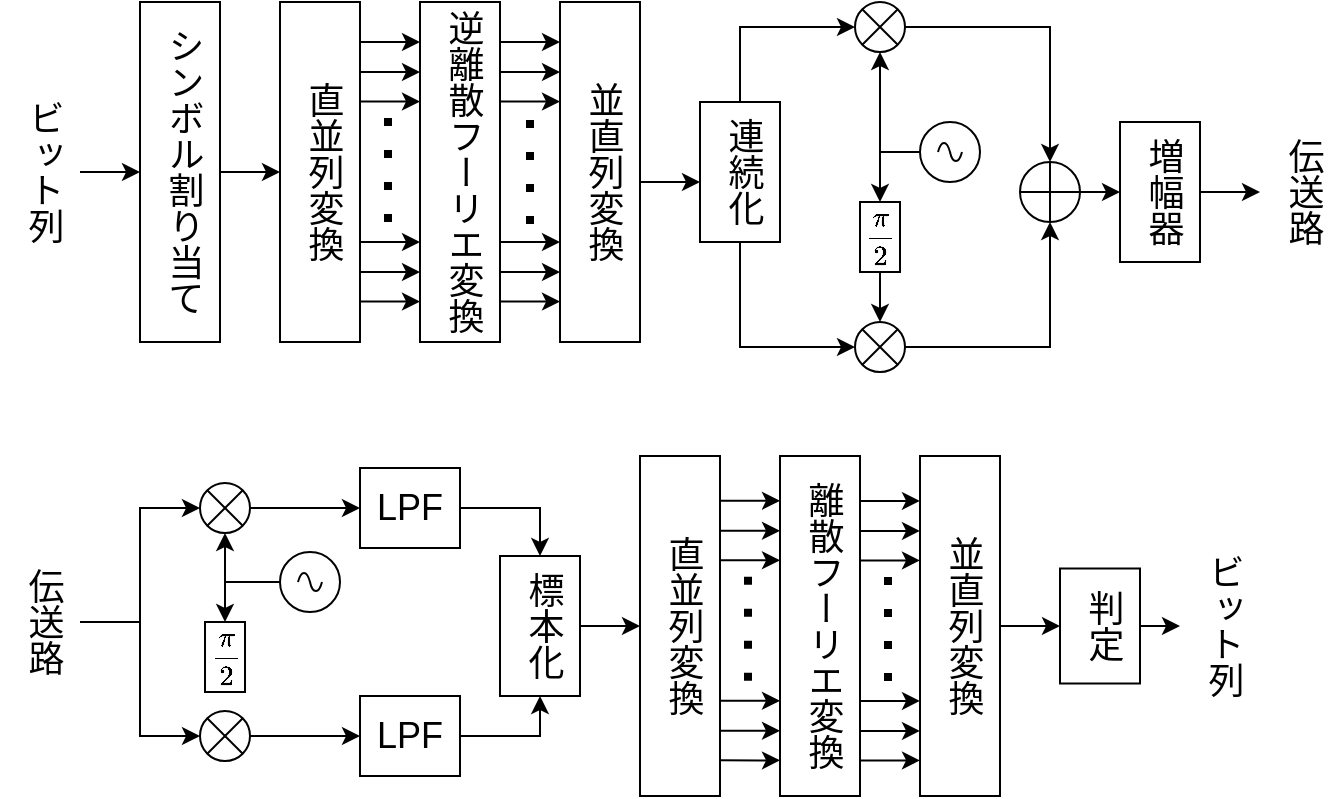 <mxfile version="26.0.16">
  <diagram name="ページ1" id="2hg4AuzDSONA4Mp5c8Wv">
    <mxGraphModel dx="875" dy="504" grid="1" gridSize="10" guides="1" tooltips="1" connect="1" arrows="1" fold="1" page="1" pageScale="1" pageWidth="827" pageHeight="1169" math="1" shadow="0">
      <root>
        <mxCell id="0" />
        <mxCell id="1" parent="0" />
        <mxCell id="G5l_VkCmDjPcZDWjGctJ-14" style="edgeStyle=orthogonalEdgeStyle;rounded=0;orthogonalLoop=1;jettySize=auto;html=1;exitX=1;exitY=0.5;exitDx=0;exitDy=0;entryX=0;entryY=0.5;entryDx=0;entryDy=0;" edge="1" parent="1" source="G5l_VkCmDjPcZDWjGctJ-1" target="G5l_VkCmDjPcZDWjGctJ-2">
          <mxGeometry relative="1" as="geometry" />
        </mxCell>
        <mxCell id="G5l_VkCmDjPcZDWjGctJ-1" value="&lt;font style=&quot;font-size: 18px;&quot;&gt;ビット列&lt;/font&gt;" style="rounded=0;whiteSpace=wrap;html=1;textDirection=vertical-lr;strokeColor=none;" vertex="1" parent="1">
          <mxGeometry x="40" y="255" width="40" height="120" as="geometry" />
        </mxCell>
        <mxCell id="G5l_VkCmDjPcZDWjGctJ-15" style="edgeStyle=orthogonalEdgeStyle;rounded=0;orthogonalLoop=1;jettySize=auto;html=1;exitX=1;exitY=0.5;exitDx=0;exitDy=0;entryX=0;entryY=0.5;entryDx=0;entryDy=0;" edge="1" parent="1" source="G5l_VkCmDjPcZDWjGctJ-2" target="G5l_VkCmDjPcZDWjGctJ-3">
          <mxGeometry relative="1" as="geometry" />
        </mxCell>
        <mxCell id="G5l_VkCmDjPcZDWjGctJ-2" value="&lt;font style=&quot;font-size: 18px;&quot;&gt;シンボル割り当て&lt;/font&gt;" style="rounded=0;whiteSpace=wrap;html=1;textDirection=vertical-lr;" vertex="1" parent="1">
          <mxGeometry x="110" y="230" width="40" height="170" as="geometry" />
        </mxCell>
        <mxCell id="G5l_VkCmDjPcZDWjGctJ-3" value="&lt;font style=&quot;font-size: 18px;&quot;&gt;直並列変換&lt;/font&gt;" style="rounded=0;whiteSpace=wrap;html=1;textDirection=vertical-lr;" vertex="1" parent="1">
          <mxGeometry x="180" y="230" width="40" height="170" as="geometry" />
        </mxCell>
        <mxCell id="G5l_VkCmDjPcZDWjGctJ-4" value="&lt;span style=&quot;font-size: 18px;&quot;&gt;逆離散フーリエ変換&lt;/span&gt;" style="rounded=0;whiteSpace=wrap;html=1;textDirection=vertical-lr;" vertex="1" parent="1">
          <mxGeometry x="250" y="230" width="40" height="170" as="geometry" />
        </mxCell>
        <mxCell id="G5l_VkCmDjPcZDWjGctJ-5" value="&lt;span style=&quot;font-size: 18px;&quot;&gt;並直列変換&lt;/span&gt;" style="rounded=0;whiteSpace=wrap;html=1;textDirection=vertical-lr;" vertex="1" parent="1">
          <mxGeometry x="320" y="230" width="40" height="170" as="geometry" />
        </mxCell>
        <mxCell id="G5l_VkCmDjPcZDWjGctJ-36" style="edgeStyle=orthogonalEdgeStyle;rounded=0;orthogonalLoop=1;jettySize=auto;html=1;exitX=0.5;exitY=1;exitDx=0;exitDy=0;entryX=0;entryY=0.5;entryDx=0;entryDy=0;" edge="1" parent="1" source="G5l_VkCmDjPcZDWjGctJ-6" target="G5l_VkCmDjPcZDWjGctJ-9">
          <mxGeometry relative="1" as="geometry" />
        </mxCell>
        <mxCell id="G5l_VkCmDjPcZDWjGctJ-37" style="edgeStyle=orthogonalEdgeStyle;rounded=0;orthogonalLoop=1;jettySize=auto;html=1;exitX=0.5;exitY=0;exitDx=0;exitDy=0;entryX=0;entryY=0.5;entryDx=0;entryDy=0;" edge="1" parent="1" source="G5l_VkCmDjPcZDWjGctJ-6" target="G5l_VkCmDjPcZDWjGctJ-32">
          <mxGeometry relative="1" as="geometry" />
        </mxCell>
        <mxCell id="G5l_VkCmDjPcZDWjGctJ-6" value="&lt;font style=&quot;font-size: 18px;&quot;&gt;連続化&lt;/font&gt;" style="rounded=0;whiteSpace=wrap;html=1;textDirection=vertical-lr;" vertex="1" parent="1">
          <mxGeometry x="390" y="280" width="40" height="70" as="geometry" />
        </mxCell>
        <mxCell id="G5l_VkCmDjPcZDWjGctJ-40" style="edgeStyle=orthogonalEdgeStyle;rounded=0;orthogonalLoop=1;jettySize=auto;html=1;exitX=0.5;exitY=1;exitDx=0;exitDy=0;entryX=0.5;entryY=0;entryDx=0;entryDy=0;" edge="1" parent="1" source="G5l_VkCmDjPcZDWjGctJ-7" target="G5l_VkCmDjPcZDWjGctJ-9">
          <mxGeometry relative="1" as="geometry" />
        </mxCell>
        <mxCell id="G5l_VkCmDjPcZDWjGctJ-7" value="$$\frac{\pi}{2}$$" style="rounded=0;whiteSpace=wrap;html=1;" vertex="1" parent="1">
          <mxGeometry x="470" y="330" width="20" height="35" as="geometry" />
        </mxCell>
        <mxCell id="G5l_VkCmDjPcZDWjGctJ-42" style="edgeStyle=orthogonalEdgeStyle;rounded=0;orthogonalLoop=1;jettySize=auto;html=1;exitX=1;exitY=0.5;exitDx=0;exitDy=0;entryX=0.5;entryY=1;entryDx=0;entryDy=0;" edge="1" parent="1" source="G5l_VkCmDjPcZDWjGctJ-9" target="G5l_VkCmDjPcZDWjGctJ-10">
          <mxGeometry relative="1" as="geometry" />
        </mxCell>
        <mxCell id="G5l_VkCmDjPcZDWjGctJ-9" value="" style="shape=sumEllipse;perimeter=ellipsePerimeter;whiteSpace=wrap;html=1;backgroundOutline=1;" vertex="1" parent="1">
          <mxGeometry x="467.5" y="390" width="25" height="25" as="geometry" />
        </mxCell>
        <mxCell id="G5l_VkCmDjPcZDWjGctJ-43" style="edgeStyle=orthogonalEdgeStyle;rounded=0;orthogonalLoop=1;jettySize=auto;html=1;exitX=1;exitY=0.5;exitDx=0;exitDy=0;entryX=0;entryY=0.5;entryDx=0;entryDy=0;" edge="1" parent="1" source="G5l_VkCmDjPcZDWjGctJ-10" target="G5l_VkCmDjPcZDWjGctJ-12">
          <mxGeometry relative="1" as="geometry" />
        </mxCell>
        <mxCell id="G5l_VkCmDjPcZDWjGctJ-10" value="" style="shape=orEllipse;perimeter=ellipsePerimeter;whiteSpace=wrap;html=1;backgroundOutline=1;" vertex="1" parent="1">
          <mxGeometry x="550" y="310" width="30" height="30" as="geometry" />
        </mxCell>
        <mxCell id="G5l_VkCmDjPcZDWjGctJ-38" style="edgeStyle=orthogonalEdgeStyle;rounded=0;orthogonalLoop=1;jettySize=auto;html=1;exitX=0;exitY=0.5;exitDx=0;exitDy=0;exitPerimeter=0;entryX=0.5;entryY=1;entryDx=0;entryDy=0;" edge="1" parent="1" source="G5l_VkCmDjPcZDWjGctJ-11" target="G5l_VkCmDjPcZDWjGctJ-32">
          <mxGeometry relative="1" as="geometry" />
        </mxCell>
        <mxCell id="G5l_VkCmDjPcZDWjGctJ-11" value="" style="pointerEvents=1;verticalLabelPosition=bottom;shadow=0;dashed=0;align=center;html=1;verticalAlign=top;shape=mxgraph.electrical.signal_sources.source;aspect=fixed;points=[[0.5,0,0],[1,0.5,0],[0.5,1,0],[0,0.5,0]];elSignalType=ac;" vertex="1" parent="1">
          <mxGeometry x="500" y="290" width="30" height="30" as="geometry" />
        </mxCell>
        <mxCell id="G5l_VkCmDjPcZDWjGctJ-44" style="edgeStyle=orthogonalEdgeStyle;rounded=0;orthogonalLoop=1;jettySize=auto;html=1;exitX=1;exitY=0.5;exitDx=0;exitDy=0;entryX=0;entryY=0.5;entryDx=0;entryDy=0;" edge="1" parent="1" source="G5l_VkCmDjPcZDWjGctJ-12" target="G5l_VkCmDjPcZDWjGctJ-13">
          <mxGeometry relative="1" as="geometry" />
        </mxCell>
        <mxCell id="G5l_VkCmDjPcZDWjGctJ-12" value="&lt;span style=&quot;font-size: 18px;&quot;&gt;増幅器&lt;/span&gt;" style="rounded=0;whiteSpace=wrap;html=1;textDirection=vertical-lr;" vertex="1" parent="1">
          <mxGeometry x="600" y="290" width="40" height="70" as="geometry" />
        </mxCell>
        <mxCell id="G5l_VkCmDjPcZDWjGctJ-13" value="&lt;font style=&quot;font-size: 18px;&quot;&gt;伝送路&lt;/font&gt;" style="rounded=0;whiteSpace=wrap;html=1;textDirection=vertical-lr;strokeColor=none;" vertex="1" parent="1">
          <mxGeometry x="670" y="265" width="40" height="120" as="geometry" />
        </mxCell>
        <mxCell id="G5l_VkCmDjPcZDWjGctJ-16" style="edgeStyle=orthogonalEdgeStyle;rounded=0;orthogonalLoop=1;jettySize=auto;html=1;exitX=1;exitY=0.5;exitDx=0;exitDy=0;entryX=0;entryY=0.5;entryDx=0;entryDy=0;" edge="1" parent="1">
          <mxGeometry relative="1" as="geometry">
            <mxPoint x="220" y="250" as="sourcePoint" />
            <mxPoint x="250" y="250" as="targetPoint" />
          </mxGeometry>
        </mxCell>
        <mxCell id="G5l_VkCmDjPcZDWjGctJ-17" style="edgeStyle=orthogonalEdgeStyle;rounded=0;orthogonalLoop=1;jettySize=auto;html=1;exitX=1;exitY=0.5;exitDx=0;exitDy=0;entryX=0;entryY=0.5;entryDx=0;entryDy=0;" edge="1" parent="1">
          <mxGeometry relative="1" as="geometry">
            <mxPoint x="220" y="265" as="sourcePoint" />
            <mxPoint x="250" y="265" as="targetPoint" />
          </mxGeometry>
        </mxCell>
        <mxCell id="G5l_VkCmDjPcZDWjGctJ-18" style="edgeStyle=orthogonalEdgeStyle;rounded=0;orthogonalLoop=1;jettySize=auto;html=1;exitX=1;exitY=0.5;exitDx=0;exitDy=0;entryX=0;entryY=0.5;entryDx=0;entryDy=0;" edge="1" parent="1">
          <mxGeometry relative="1" as="geometry">
            <mxPoint x="220" y="279.77" as="sourcePoint" />
            <mxPoint x="250" y="279.77" as="targetPoint" />
            <Array as="points">
              <mxPoint x="220" y="279.77" />
              <mxPoint x="220" y="279.77" />
            </Array>
          </mxGeometry>
        </mxCell>
        <mxCell id="G5l_VkCmDjPcZDWjGctJ-19" style="edgeStyle=orthogonalEdgeStyle;rounded=0;orthogonalLoop=1;jettySize=auto;html=1;exitX=1;exitY=0.5;exitDx=0;exitDy=0;entryX=0;entryY=0.5;entryDx=0;entryDy=0;" edge="1" parent="1">
          <mxGeometry relative="1" as="geometry">
            <mxPoint x="290" y="250" as="sourcePoint" />
            <mxPoint x="320" y="250" as="targetPoint" />
          </mxGeometry>
        </mxCell>
        <mxCell id="G5l_VkCmDjPcZDWjGctJ-20" style="edgeStyle=orthogonalEdgeStyle;rounded=0;orthogonalLoop=1;jettySize=auto;html=1;exitX=1;exitY=0.5;exitDx=0;exitDy=0;entryX=0;entryY=0.5;entryDx=0;entryDy=0;" edge="1" parent="1">
          <mxGeometry relative="1" as="geometry">
            <mxPoint x="290" y="265" as="sourcePoint" />
            <mxPoint x="320" y="265" as="targetPoint" />
          </mxGeometry>
        </mxCell>
        <mxCell id="G5l_VkCmDjPcZDWjGctJ-21" style="edgeStyle=orthogonalEdgeStyle;rounded=0;orthogonalLoop=1;jettySize=auto;html=1;exitX=1;exitY=0.5;exitDx=0;exitDy=0;entryX=0;entryY=0.5;entryDx=0;entryDy=0;" edge="1" parent="1">
          <mxGeometry relative="1" as="geometry">
            <mxPoint x="290" y="279.77" as="sourcePoint" />
            <mxPoint x="320" y="279.77" as="targetPoint" />
            <Array as="points">
              <mxPoint x="290" y="279.77" />
              <mxPoint x="290" y="279.77" />
            </Array>
          </mxGeometry>
        </mxCell>
        <mxCell id="G5l_VkCmDjPcZDWjGctJ-25" style="edgeStyle=orthogonalEdgeStyle;rounded=0;orthogonalLoop=1;jettySize=auto;html=1;exitX=1;exitY=0.5;exitDx=0;exitDy=0;entryX=0;entryY=0.5;entryDx=0;entryDy=0;" edge="1" parent="1">
          <mxGeometry relative="1" as="geometry">
            <mxPoint x="220" y="350" as="sourcePoint" />
            <mxPoint x="250" y="350" as="targetPoint" />
          </mxGeometry>
        </mxCell>
        <mxCell id="G5l_VkCmDjPcZDWjGctJ-26" style="edgeStyle=orthogonalEdgeStyle;rounded=0;orthogonalLoop=1;jettySize=auto;html=1;exitX=1;exitY=0.5;exitDx=0;exitDy=0;entryX=0;entryY=0.5;entryDx=0;entryDy=0;" edge="1" parent="1">
          <mxGeometry relative="1" as="geometry">
            <mxPoint x="220" y="365" as="sourcePoint" />
            <mxPoint x="250" y="365" as="targetPoint" />
          </mxGeometry>
        </mxCell>
        <mxCell id="G5l_VkCmDjPcZDWjGctJ-27" style="edgeStyle=orthogonalEdgeStyle;rounded=0;orthogonalLoop=1;jettySize=auto;html=1;exitX=1;exitY=0.5;exitDx=0;exitDy=0;entryX=0;entryY=0.5;entryDx=0;entryDy=0;" edge="1" parent="1">
          <mxGeometry relative="1" as="geometry">
            <mxPoint x="220" y="379.77" as="sourcePoint" />
            <mxPoint x="250" y="379.77" as="targetPoint" />
            <Array as="points">
              <mxPoint x="240" y="380" />
              <mxPoint x="240" y="380" />
            </Array>
          </mxGeometry>
        </mxCell>
        <mxCell id="G5l_VkCmDjPcZDWjGctJ-28" style="edgeStyle=orthogonalEdgeStyle;rounded=0;orthogonalLoop=1;jettySize=auto;html=1;exitX=1;exitY=0.5;exitDx=0;exitDy=0;entryX=0;entryY=0.5;entryDx=0;entryDy=0;" edge="1" parent="1">
          <mxGeometry relative="1" as="geometry">
            <mxPoint x="290" y="350" as="sourcePoint" />
            <mxPoint x="320" y="350" as="targetPoint" />
          </mxGeometry>
        </mxCell>
        <mxCell id="G5l_VkCmDjPcZDWjGctJ-29" style="edgeStyle=orthogonalEdgeStyle;rounded=0;orthogonalLoop=1;jettySize=auto;html=1;exitX=1;exitY=0.5;exitDx=0;exitDy=0;entryX=0;entryY=0.5;entryDx=0;entryDy=0;" edge="1" parent="1">
          <mxGeometry relative="1" as="geometry">
            <mxPoint x="290" y="365" as="sourcePoint" />
            <mxPoint x="320" y="365" as="targetPoint" />
          </mxGeometry>
        </mxCell>
        <mxCell id="G5l_VkCmDjPcZDWjGctJ-30" style="edgeStyle=orthogonalEdgeStyle;rounded=0;orthogonalLoop=1;jettySize=auto;html=1;exitX=1;exitY=0.5;exitDx=0;exitDy=0;entryX=0;entryY=0.5;entryDx=0;entryDy=0;" edge="1" parent="1">
          <mxGeometry relative="1" as="geometry">
            <mxPoint x="290" y="379.77" as="sourcePoint" />
            <mxPoint x="320" y="379.77" as="targetPoint" />
            <Array as="points">
              <mxPoint x="310" y="380" />
              <mxPoint x="310" y="380" />
            </Array>
          </mxGeometry>
        </mxCell>
        <mxCell id="G5l_VkCmDjPcZDWjGctJ-31" style="edgeStyle=orthogonalEdgeStyle;rounded=0;orthogonalLoop=1;jettySize=auto;html=1;exitX=1;exitY=0.5;exitDx=0;exitDy=0;entryX=0;entryY=0.5;entryDx=0;entryDy=0;" edge="1" parent="1">
          <mxGeometry relative="1" as="geometry">
            <mxPoint x="360" y="320" as="sourcePoint" />
            <mxPoint x="390" y="320" as="targetPoint" />
            <Array as="points">
              <mxPoint x="380" y="320.23" />
              <mxPoint x="380" y="320.23" />
            </Array>
          </mxGeometry>
        </mxCell>
        <mxCell id="G5l_VkCmDjPcZDWjGctJ-41" style="edgeStyle=orthogonalEdgeStyle;rounded=0;orthogonalLoop=1;jettySize=auto;html=1;exitX=1;exitY=0.5;exitDx=0;exitDy=0;entryX=0.5;entryY=0;entryDx=0;entryDy=0;" edge="1" parent="1" source="G5l_VkCmDjPcZDWjGctJ-32" target="G5l_VkCmDjPcZDWjGctJ-10">
          <mxGeometry relative="1" as="geometry" />
        </mxCell>
        <mxCell id="G5l_VkCmDjPcZDWjGctJ-32" value="" style="shape=sumEllipse;perimeter=ellipsePerimeter;whiteSpace=wrap;html=1;backgroundOutline=1;" vertex="1" parent="1">
          <mxGeometry x="467.5" y="230" width="25" height="25" as="geometry" />
        </mxCell>
        <mxCell id="G5l_VkCmDjPcZDWjGctJ-39" style="edgeStyle=orthogonalEdgeStyle;rounded=0;orthogonalLoop=1;jettySize=auto;html=1;exitX=0;exitY=0.5;exitDx=0;exitDy=0;exitPerimeter=0;entryX=0.5;entryY=0;entryDx=0;entryDy=0;" edge="1" parent="1" source="G5l_VkCmDjPcZDWjGctJ-11" target="G5l_VkCmDjPcZDWjGctJ-7">
          <mxGeometry relative="1" as="geometry">
            <mxPoint x="540" y="319.5" as="sourcePoint" />
            <mxPoint x="490" y="269.5" as="targetPoint" />
          </mxGeometry>
        </mxCell>
        <mxCell id="G5l_VkCmDjPcZDWjGctJ-59" style="edgeStyle=orthogonalEdgeStyle;rounded=0;orthogonalLoop=1;jettySize=auto;html=1;exitX=1;exitY=0.5;exitDx=0;exitDy=0;entryX=0;entryY=0.5;entryDx=0;entryDy=0;" edge="1" parent="1" source="G5l_VkCmDjPcZDWjGctJ-45" target="G5l_VkCmDjPcZDWjGctJ-47">
          <mxGeometry relative="1" as="geometry" />
        </mxCell>
        <mxCell id="G5l_VkCmDjPcZDWjGctJ-60" style="edgeStyle=orthogonalEdgeStyle;rounded=0;orthogonalLoop=1;jettySize=auto;html=1;exitX=1;exitY=0.5;exitDx=0;exitDy=0;entryX=0;entryY=0.5;entryDx=0;entryDy=0;" edge="1" parent="1" source="G5l_VkCmDjPcZDWjGctJ-45" target="G5l_VkCmDjPcZDWjGctJ-46">
          <mxGeometry relative="1" as="geometry" />
        </mxCell>
        <mxCell id="G5l_VkCmDjPcZDWjGctJ-45" value="&lt;font style=&quot;font-size: 18px;&quot;&gt;伝送路&lt;/font&gt;" style="rounded=0;whiteSpace=wrap;html=1;textDirection=vertical-lr;strokeColor=none;" vertex="1" parent="1">
          <mxGeometry x="40" y="480" width="40" height="120" as="geometry" />
        </mxCell>
        <mxCell id="G5l_VkCmDjPcZDWjGctJ-64" style="edgeStyle=orthogonalEdgeStyle;rounded=0;orthogonalLoop=1;jettySize=auto;html=1;exitX=1;exitY=0.5;exitDx=0;exitDy=0;entryX=0;entryY=0.5;entryDx=0;entryDy=0;" edge="1" parent="1" source="G5l_VkCmDjPcZDWjGctJ-46" target="G5l_VkCmDjPcZDWjGctJ-51">
          <mxGeometry relative="1" as="geometry">
            <mxPoint x="210" y="482.952" as="targetPoint" />
          </mxGeometry>
        </mxCell>
        <mxCell id="G5l_VkCmDjPcZDWjGctJ-46" value="" style="shape=sumEllipse;perimeter=ellipsePerimeter;whiteSpace=wrap;html=1;backgroundOutline=1;" vertex="1" parent="1">
          <mxGeometry x="140" y="470.5" width="25" height="25" as="geometry" />
        </mxCell>
        <mxCell id="G5l_VkCmDjPcZDWjGctJ-63" style="edgeStyle=orthogonalEdgeStyle;rounded=0;orthogonalLoop=1;jettySize=auto;html=1;exitX=1;exitY=0.5;exitDx=0;exitDy=0;entryX=0;entryY=0.5;entryDx=0;entryDy=0;" edge="1" parent="1" source="G5l_VkCmDjPcZDWjGctJ-47" target="G5l_VkCmDjPcZDWjGctJ-52">
          <mxGeometry relative="1" as="geometry" />
        </mxCell>
        <mxCell id="G5l_VkCmDjPcZDWjGctJ-47" value="" style="shape=sumEllipse;perimeter=ellipsePerimeter;whiteSpace=wrap;html=1;backgroundOutline=1;" vertex="1" parent="1">
          <mxGeometry x="140" y="584.5" width="25" height="25" as="geometry" />
        </mxCell>
        <mxCell id="G5l_VkCmDjPcZDWjGctJ-61" style="edgeStyle=orthogonalEdgeStyle;rounded=0;orthogonalLoop=1;jettySize=auto;html=1;exitX=0;exitY=0.5;exitDx=0;exitDy=0;exitPerimeter=0;" edge="1" parent="1" source="G5l_VkCmDjPcZDWjGctJ-48" target="G5l_VkCmDjPcZDWjGctJ-49">
          <mxGeometry relative="1" as="geometry" />
        </mxCell>
        <mxCell id="G5l_VkCmDjPcZDWjGctJ-62" style="edgeStyle=orthogonalEdgeStyle;rounded=0;orthogonalLoop=1;jettySize=auto;html=1;exitX=0;exitY=0.5;exitDx=0;exitDy=0;exitPerimeter=0;" edge="1" parent="1" source="G5l_VkCmDjPcZDWjGctJ-48" target="G5l_VkCmDjPcZDWjGctJ-46">
          <mxGeometry relative="1" as="geometry" />
        </mxCell>
        <mxCell id="G5l_VkCmDjPcZDWjGctJ-48" value="" style="pointerEvents=1;verticalLabelPosition=bottom;shadow=0;dashed=0;align=center;html=1;verticalAlign=top;shape=mxgraph.electrical.signal_sources.source;aspect=fixed;points=[[0.5,0,0],[1,0.5,0],[0.5,1,0],[0,0.5,0]];elSignalType=ac;" vertex="1" parent="1">
          <mxGeometry x="180" y="505" width="30" height="30" as="geometry" />
        </mxCell>
        <mxCell id="G5l_VkCmDjPcZDWjGctJ-49" value="$$\frac{\pi}{2}$$" style="rounded=0;whiteSpace=wrap;html=1;" vertex="1" parent="1">
          <mxGeometry x="142.5" y="540" width="20" height="35" as="geometry" />
        </mxCell>
        <mxCell id="G5l_VkCmDjPcZDWjGctJ-65" style="edgeStyle=orthogonalEdgeStyle;rounded=0;orthogonalLoop=1;jettySize=auto;html=1;exitX=1;exitY=0.5;exitDx=0;exitDy=0;entryX=0.5;entryY=0;entryDx=0;entryDy=0;" edge="1" parent="1" source="G5l_VkCmDjPcZDWjGctJ-51" target="G5l_VkCmDjPcZDWjGctJ-53">
          <mxGeometry relative="1" as="geometry" />
        </mxCell>
        <mxCell id="G5l_VkCmDjPcZDWjGctJ-51" value="&lt;font style=&quot;font-size: 18px;&quot;&gt;LPF&lt;/font&gt;" style="rounded=0;whiteSpace=wrap;html=1;" vertex="1" parent="1">
          <mxGeometry x="220" y="463" width="50" height="40" as="geometry" />
        </mxCell>
        <mxCell id="G5l_VkCmDjPcZDWjGctJ-66" style="edgeStyle=orthogonalEdgeStyle;rounded=0;orthogonalLoop=1;jettySize=auto;html=1;exitX=1;exitY=0.5;exitDx=0;exitDy=0;entryX=0.5;entryY=1;entryDx=0;entryDy=0;" edge="1" parent="1" source="G5l_VkCmDjPcZDWjGctJ-52" target="G5l_VkCmDjPcZDWjGctJ-53">
          <mxGeometry relative="1" as="geometry" />
        </mxCell>
        <mxCell id="G5l_VkCmDjPcZDWjGctJ-52" value="&lt;font style=&quot;font-size: 18px;&quot;&gt;LPF&lt;/font&gt;" style="rounded=0;whiteSpace=wrap;html=1;" vertex="1" parent="1">
          <mxGeometry x="220" y="577" width="50" height="40" as="geometry" />
        </mxCell>
        <mxCell id="G5l_VkCmDjPcZDWjGctJ-68" style="edgeStyle=orthogonalEdgeStyle;rounded=0;orthogonalLoop=1;jettySize=auto;html=1;entryX=0;entryY=0.5;entryDx=0;entryDy=0;" edge="1" parent="1" source="G5l_VkCmDjPcZDWjGctJ-53" target="G5l_VkCmDjPcZDWjGctJ-54">
          <mxGeometry relative="1" as="geometry" />
        </mxCell>
        <mxCell id="G5l_VkCmDjPcZDWjGctJ-53" value="&lt;span style=&quot;font-size: 18px;&quot;&gt;標本化&lt;/span&gt;" style="rounded=0;whiteSpace=wrap;html=1;textDirection=vertical-lr;" vertex="1" parent="1">
          <mxGeometry x="290" y="507" width="40" height="70" as="geometry" />
        </mxCell>
        <mxCell id="G5l_VkCmDjPcZDWjGctJ-54" value="&lt;font style=&quot;font-size: 18px;&quot;&gt;直並列変換&lt;/font&gt;" style="rounded=0;whiteSpace=wrap;html=1;textDirection=vertical-lr;" vertex="1" parent="1">
          <mxGeometry x="360" y="457" width="40" height="170" as="geometry" />
        </mxCell>
        <mxCell id="G5l_VkCmDjPcZDWjGctJ-55" value="&lt;span style=&quot;font-size: 18px;&quot;&gt;離散フーリエ変換&lt;/span&gt;" style="rounded=0;whiteSpace=wrap;html=1;textDirection=vertical-lr;" vertex="1" parent="1">
          <mxGeometry x="430" y="457" width="40" height="170" as="geometry" />
        </mxCell>
        <mxCell id="G5l_VkCmDjPcZDWjGctJ-93" style="edgeStyle=orthogonalEdgeStyle;rounded=0;orthogonalLoop=1;jettySize=auto;html=1;" edge="1" parent="1" source="G5l_VkCmDjPcZDWjGctJ-56" target="G5l_VkCmDjPcZDWjGctJ-57">
          <mxGeometry relative="1" as="geometry" />
        </mxCell>
        <mxCell id="G5l_VkCmDjPcZDWjGctJ-56" value="&lt;span style=&quot;font-size: 18px;&quot;&gt;並直列変換&lt;/span&gt;" style="rounded=0;whiteSpace=wrap;html=1;textDirection=vertical-lr;" vertex="1" parent="1">
          <mxGeometry x="500" y="457" width="40" height="170" as="geometry" />
        </mxCell>
        <mxCell id="G5l_VkCmDjPcZDWjGctJ-94" style="edgeStyle=orthogonalEdgeStyle;rounded=0;orthogonalLoop=1;jettySize=auto;html=1;exitX=1;exitY=0.5;exitDx=0;exitDy=0;entryX=0;entryY=0.5;entryDx=0;entryDy=0;" edge="1" parent="1" source="G5l_VkCmDjPcZDWjGctJ-57" target="G5l_VkCmDjPcZDWjGctJ-58">
          <mxGeometry relative="1" as="geometry" />
        </mxCell>
        <mxCell id="G5l_VkCmDjPcZDWjGctJ-57" value="&lt;span style=&quot;font-size: 18px;&quot;&gt;判定&lt;/span&gt;" style="rounded=0;whiteSpace=wrap;html=1;textDirection=vertical-lr;" vertex="1" parent="1">
          <mxGeometry x="570" y="513.25" width="40" height="57.5" as="geometry" />
        </mxCell>
        <mxCell id="G5l_VkCmDjPcZDWjGctJ-58" value="&lt;font style=&quot;font-size: 18px;&quot;&gt;ビット列&lt;/font&gt;" style="rounded=0;whiteSpace=wrap;html=1;textDirection=vertical-lr;strokeColor=none;" vertex="1" parent="1">
          <mxGeometry x="630" y="482" width="40" height="120" as="geometry" />
        </mxCell>
        <mxCell id="G5l_VkCmDjPcZDWjGctJ-69" value="" style="endArrow=none;dashed=1;html=1;dashPattern=1 3;strokeWidth=4;rounded=0;fontSize=15;" edge="1" parent="1">
          <mxGeometry width="50" height="50" relative="1" as="geometry">
            <mxPoint x="234" y="340" as="sourcePoint" />
            <mxPoint x="234" y="280" as="targetPoint" />
          </mxGeometry>
        </mxCell>
        <mxCell id="G5l_VkCmDjPcZDWjGctJ-70" value="" style="endArrow=none;dashed=1;html=1;dashPattern=1 3;strokeWidth=4;rounded=0;fontSize=15;" edge="1" parent="1">
          <mxGeometry width="50" height="50" relative="1" as="geometry">
            <mxPoint x="305" y="341" as="sourcePoint" />
            <mxPoint x="305" y="281" as="targetPoint" />
          </mxGeometry>
        </mxCell>
        <mxCell id="G5l_VkCmDjPcZDWjGctJ-78" style="edgeStyle=orthogonalEdgeStyle;rounded=0;orthogonalLoop=1;jettySize=auto;html=1;exitX=1;exitY=0.5;exitDx=0;exitDy=0;entryX=0;entryY=0.5;entryDx=0;entryDy=0;" edge="1" parent="1">
          <mxGeometry relative="1" as="geometry">
            <mxPoint x="400" y="479.4" as="sourcePoint" />
            <mxPoint x="430" y="479.4" as="targetPoint" />
          </mxGeometry>
        </mxCell>
        <mxCell id="G5l_VkCmDjPcZDWjGctJ-79" style="edgeStyle=orthogonalEdgeStyle;rounded=0;orthogonalLoop=1;jettySize=auto;html=1;exitX=1;exitY=0.5;exitDx=0;exitDy=0;entryX=0;entryY=0.5;entryDx=0;entryDy=0;" edge="1" parent="1">
          <mxGeometry relative="1" as="geometry">
            <mxPoint x="400" y="494.4" as="sourcePoint" />
            <mxPoint x="430" y="494.4" as="targetPoint" />
          </mxGeometry>
        </mxCell>
        <mxCell id="G5l_VkCmDjPcZDWjGctJ-80" style="edgeStyle=orthogonalEdgeStyle;rounded=0;orthogonalLoop=1;jettySize=auto;html=1;exitX=1;exitY=0.5;exitDx=0;exitDy=0;entryX=0;entryY=0.5;entryDx=0;entryDy=0;" edge="1" parent="1">
          <mxGeometry relative="1" as="geometry">
            <mxPoint x="400" y="509.17" as="sourcePoint" />
            <mxPoint x="430" y="509.17" as="targetPoint" />
            <Array as="points">
              <mxPoint x="400" y="509.17" />
              <mxPoint x="400" y="509.17" />
            </Array>
          </mxGeometry>
        </mxCell>
        <mxCell id="G5l_VkCmDjPcZDWjGctJ-81" style="edgeStyle=orthogonalEdgeStyle;rounded=0;orthogonalLoop=1;jettySize=auto;html=1;exitX=1;exitY=0.5;exitDx=0;exitDy=0;entryX=0;entryY=0.5;entryDx=0;entryDy=0;" edge="1" parent="1">
          <mxGeometry relative="1" as="geometry">
            <mxPoint x="400" y="579.4" as="sourcePoint" />
            <mxPoint x="430" y="579.4" as="targetPoint" />
          </mxGeometry>
        </mxCell>
        <mxCell id="G5l_VkCmDjPcZDWjGctJ-82" style="edgeStyle=orthogonalEdgeStyle;rounded=0;orthogonalLoop=1;jettySize=auto;html=1;exitX=1;exitY=0.5;exitDx=0;exitDy=0;entryX=0;entryY=0.5;entryDx=0;entryDy=0;" edge="1" parent="1">
          <mxGeometry relative="1" as="geometry">
            <mxPoint x="400" y="594.4" as="sourcePoint" />
            <mxPoint x="430" y="594.4" as="targetPoint" />
          </mxGeometry>
        </mxCell>
        <mxCell id="G5l_VkCmDjPcZDWjGctJ-83" style="edgeStyle=orthogonalEdgeStyle;rounded=0;orthogonalLoop=1;jettySize=auto;html=1;exitX=1;exitY=0.5;exitDx=0;exitDy=0;entryX=0;entryY=0.5;entryDx=0;entryDy=0;" edge="1" parent="1">
          <mxGeometry relative="1" as="geometry">
            <mxPoint x="400" y="609.17" as="sourcePoint" />
            <mxPoint x="430" y="609.17" as="targetPoint" />
            <Array as="points">
              <mxPoint x="420" y="609.4" />
              <mxPoint x="420" y="609.4" />
            </Array>
          </mxGeometry>
        </mxCell>
        <mxCell id="G5l_VkCmDjPcZDWjGctJ-84" value="" style="endArrow=none;dashed=1;html=1;dashPattern=1 3;strokeWidth=4;rounded=0;fontSize=15;" edge="1" parent="1">
          <mxGeometry width="50" height="50" relative="1" as="geometry">
            <mxPoint x="414" y="569.4" as="sourcePoint" />
            <mxPoint x="414" y="509.4" as="targetPoint" />
          </mxGeometry>
        </mxCell>
        <mxCell id="G5l_VkCmDjPcZDWjGctJ-85" style="edgeStyle=orthogonalEdgeStyle;rounded=0;orthogonalLoop=1;jettySize=auto;html=1;exitX=1;exitY=0.5;exitDx=0;exitDy=0;entryX=0;entryY=0.5;entryDx=0;entryDy=0;" edge="1" parent="1">
          <mxGeometry relative="1" as="geometry">
            <mxPoint x="470" y="479.45" as="sourcePoint" />
            <mxPoint x="500" y="479.45" as="targetPoint" />
          </mxGeometry>
        </mxCell>
        <mxCell id="G5l_VkCmDjPcZDWjGctJ-86" style="edgeStyle=orthogonalEdgeStyle;rounded=0;orthogonalLoop=1;jettySize=auto;html=1;exitX=1;exitY=0.5;exitDx=0;exitDy=0;entryX=0;entryY=0.5;entryDx=0;entryDy=0;" edge="1" parent="1">
          <mxGeometry relative="1" as="geometry">
            <mxPoint x="470" y="494.45" as="sourcePoint" />
            <mxPoint x="500" y="494.45" as="targetPoint" />
          </mxGeometry>
        </mxCell>
        <mxCell id="G5l_VkCmDjPcZDWjGctJ-87" style="edgeStyle=orthogonalEdgeStyle;rounded=0;orthogonalLoop=1;jettySize=auto;html=1;exitX=1;exitY=0.5;exitDx=0;exitDy=0;entryX=0;entryY=0.5;entryDx=0;entryDy=0;" edge="1" parent="1">
          <mxGeometry relative="1" as="geometry">
            <mxPoint x="470" y="509.22" as="sourcePoint" />
            <mxPoint x="500" y="509.22" as="targetPoint" />
            <Array as="points">
              <mxPoint x="470" y="509.22" />
              <mxPoint x="470" y="509.22" />
            </Array>
          </mxGeometry>
        </mxCell>
        <mxCell id="G5l_VkCmDjPcZDWjGctJ-88" style="edgeStyle=orthogonalEdgeStyle;rounded=0;orthogonalLoop=1;jettySize=auto;html=1;exitX=1;exitY=0.5;exitDx=0;exitDy=0;entryX=0;entryY=0.5;entryDx=0;entryDy=0;" edge="1" parent="1">
          <mxGeometry relative="1" as="geometry">
            <mxPoint x="470" y="579.45" as="sourcePoint" />
            <mxPoint x="500" y="579.45" as="targetPoint" />
          </mxGeometry>
        </mxCell>
        <mxCell id="G5l_VkCmDjPcZDWjGctJ-89" style="edgeStyle=orthogonalEdgeStyle;rounded=0;orthogonalLoop=1;jettySize=auto;html=1;exitX=1;exitY=0.5;exitDx=0;exitDy=0;entryX=0;entryY=0.5;entryDx=0;entryDy=0;" edge="1" parent="1">
          <mxGeometry relative="1" as="geometry">
            <mxPoint x="470" y="594.45" as="sourcePoint" />
            <mxPoint x="500" y="594.45" as="targetPoint" />
          </mxGeometry>
        </mxCell>
        <mxCell id="G5l_VkCmDjPcZDWjGctJ-90" style="edgeStyle=orthogonalEdgeStyle;rounded=0;orthogonalLoop=1;jettySize=auto;html=1;exitX=1;exitY=0.5;exitDx=0;exitDy=0;entryX=0;entryY=0.5;entryDx=0;entryDy=0;" edge="1" parent="1">
          <mxGeometry relative="1" as="geometry">
            <mxPoint x="470" y="609.22" as="sourcePoint" />
            <mxPoint x="500" y="609.22" as="targetPoint" />
            <Array as="points">
              <mxPoint x="490" y="609.45" />
              <mxPoint x="490" y="609.45" />
            </Array>
          </mxGeometry>
        </mxCell>
        <mxCell id="G5l_VkCmDjPcZDWjGctJ-91" value="" style="endArrow=none;dashed=1;html=1;dashPattern=1 3;strokeWidth=4;rounded=0;fontSize=15;" edge="1" parent="1">
          <mxGeometry width="50" height="50" relative="1" as="geometry">
            <mxPoint x="484" y="569.45" as="sourcePoint" />
            <mxPoint x="484" y="509.45" as="targetPoint" />
          </mxGeometry>
        </mxCell>
      </root>
    </mxGraphModel>
  </diagram>
</mxfile>
